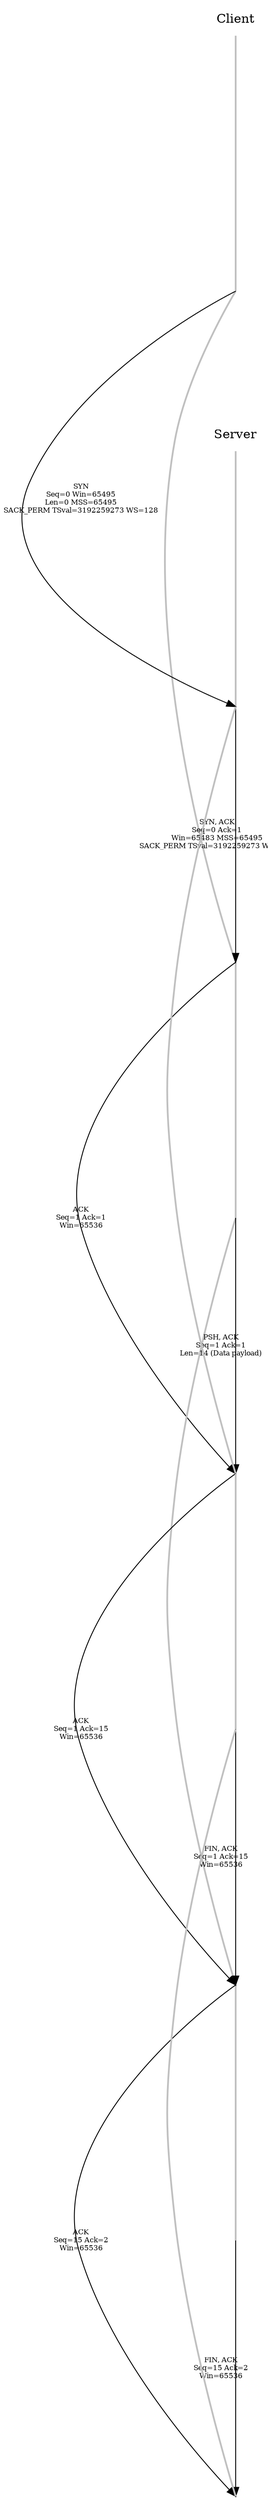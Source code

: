 digraph tcp_sequence {
    rankdir=LR;
    splines=true;
    nodesep=2;
    ranksep=1.5;

    // Participants (at the top)
    Client [shape=plaintext, label="Client"];
    Server [shape=plaintext, label="Server"];

    // Lifeline nodes (invisible, for vertical positioning)
    c1 [shape=point, width=0];
    c2 [shape=point, width=0];
    c3 [shape=point, width=0];
    c4 [shape=point, width=0];
    c5 [shape=point, width=0];

    s1 [shape=point, width=0];
    s2 [shape=point, width=0];
    s3 [shape=point, width=0];
    s4 [shape=point, width=0];

    // Align participants top
    {rank=same; Client; Server;}

    // Align lifeline points vertically per participant
    {rank=same; Client; c1;}
    {rank=same; Client; c2;}
    {rank=same; Client; c3;}
    {rank=same; Client; c4;}
    {rank=same; Client; c5;}

    {rank=same; Server; s1;}
    {rank=same; Server; s2;}
    {rank=same; Server; s3;}
    {rank=same; Server; s4;}

    // Vertical ordering of lifeline points (simulate time flow top to bottom)
    c1 -> c2 -> c3 -> c4 -> c5 [style=invis];
    s1 -> s2 -> s3 -> s4 [style=invis];

    // Draw vertical lifelines as edges without arrowheads
    Client -> c1 [arrowhead=none, penwidth=2, color=gray];
    c1 -> c2 [arrowhead=none, penwidth=2, color=gray];
    c2 -> c3 [arrowhead=none, penwidth=2, color=gray];
    c3 -> c4 [arrowhead=none, penwidth=2, color=gray];
    c4 -> c5 [arrowhead=none, penwidth=2, color=gray];

    Server -> s1 [arrowhead=none, penwidth=2, color=gray];
    s1 -> s2 [arrowhead=none, penwidth=2, color=gray];
    s2 -> s3 [arrowhead=none, penwidth=2, color=gray];
    s3 -> s4 [arrowhead=none, penwidth=2, color=gray];

    // Message arrows diagonally downward with labels
    c1 -> s1 [label="SYN\nSeq=0 Win=65495\nLen=0 MSS=65495\nSACK_PERM TSval=3192259273 WS=128", fontsize=8, color=black];
    s1 -> c2 [label="SYN, ACK\nSeq=0 Ack=1\nWin=65483 MSS=65495\nSACK_PERM TSval=3192259273 WS=128", fontsize=8, color=black];
    c2 -> s2 [label="ACK\nSeq=1 Ack=1\nWin=65536", fontsize=8, color=black];
    c3 -> s2 [label="PSH, ACK\nSeq=1 Ack=1\nLen=14 (Data payload)", fontsize=8, color=black];
    s2 -> c4 [label="ACK\nSeq=1 Ack=15\nWin=65536", fontsize=8, color=black];
    s3 -> c4 [label="FIN, ACK\nSeq=1 Ack=15\nWin=65536", fontsize=8, color=black];
    c4 -> s4 [label="ACK\nSeq=15 Ack=2\nWin=65536", fontsize=8, color=black];
    c5 -> s4 [label="FIN, ACK\nSeq=15 Ack=2\nWin=65536", fontsize=8, color=black];
}
